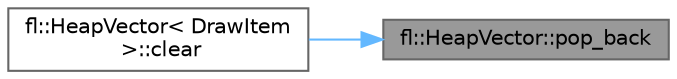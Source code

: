 digraph "fl::HeapVector::pop_back"
{
 // LATEX_PDF_SIZE
  bgcolor="transparent";
  edge [fontname=Helvetica,fontsize=10,labelfontname=Helvetica,labelfontsize=10];
  node [fontname=Helvetica,fontsize=10,shape=box,height=0.2,width=0.4];
  rankdir="RL";
  Node1 [id="Node000001",label="fl::HeapVector::pop_back",height=0.2,width=0.4,color="gray40", fillcolor="grey60", style="filled", fontcolor="black",tooltip=" "];
  Node1 -> Node2 [id="edge1_Node000001_Node000002",dir="back",color="steelblue1",style="solid",tooltip=" "];
  Node2 [id="Node000002",label="fl::HeapVector\< DrawItem\l \>::clear",height=0.2,width=0.4,color="grey40", fillcolor="white", style="filled",URL="$db/ddd/classfl_1_1_heap_vector_a6ba2193ee3a2e6f0e8c819bb4c16cc39.html#a6ba2193ee3a2e6f0e8c819bb4c16cc39",tooltip=" "];
}
